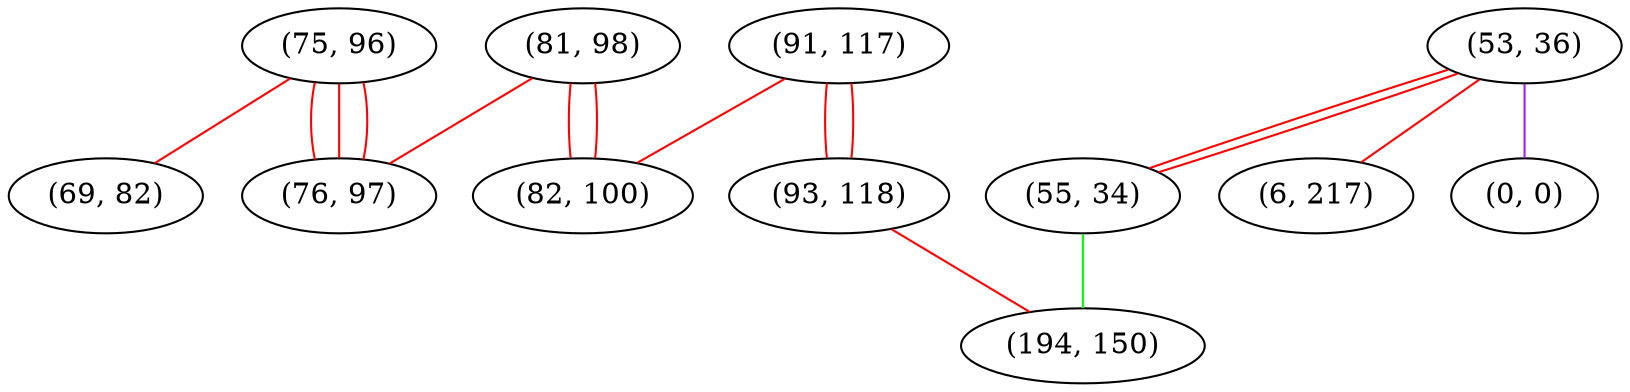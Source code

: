 graph "" {
"(81, 98)";
"(75, 96)";
"(76, 97)";
"(91, 117)";
"(69, 82)";
"(53, 36)";
"(55, 34)";
"(82, 100)";
"(93, 118)";
"(6, 217)";
"(194, 150)";
"(0, 0)";
"(81, 98)" -- "(76, 97)"  [color=red, key=0, weight=1];
"(81, 98)" -- "(82, 100)"  [color=red, key=0, weight=1];
"(81, 98)" -- "(82, 100)"  [color=red, key=1, weight=1];
"(75, 96)" -- "(69, 82)"  [color=red, key=0, weight=1];
"(75, 96)" -- "(76, 97)"  [color=red, key=0, weight=1];
"(75, 96)" -- "(76, 97)"  [color=red, key=1, weight=1];
"(75, 96)" -- "(76, 97)"  [color=red, key=2, weight=1];
"(91, 117)" -- "(93, 118)"  [color=red, key=0, weight=1];
"(91, 117)" -- "(93, 118)"  [color=red, key=1, weight=1];
"(91, 117)" -- "(82, 100)"  [color=red, key=0, weight=1];
"(53, 36)" -- "(6, 217)"  [color=red, key=0, weight=1];
"(53, 36)" -- "(0, 0)"  [color=purple, key=0, weight=4];
"(53, 36)" -- "(55, 34)"  [color=red, key=0, weight=1];
"(53, 36)" -- "(55, 34)"  [color=red, key=1, weight=1];
"(55, 34)" -- "(194, 150)"  [color=green, key=0, weight=2];
"(93, 118)" -- "(194, 150)"  [color=red, key=0, weight=1];
}
